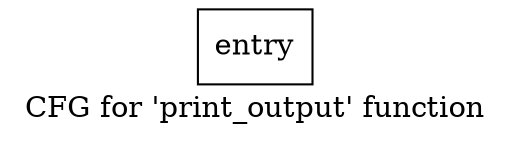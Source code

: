 digraph "CFG for 'print_output' function" {
	label="CFG for 'print_output' function";

	Node0x26187e0 [shape=record,label="{entry}"];
}

